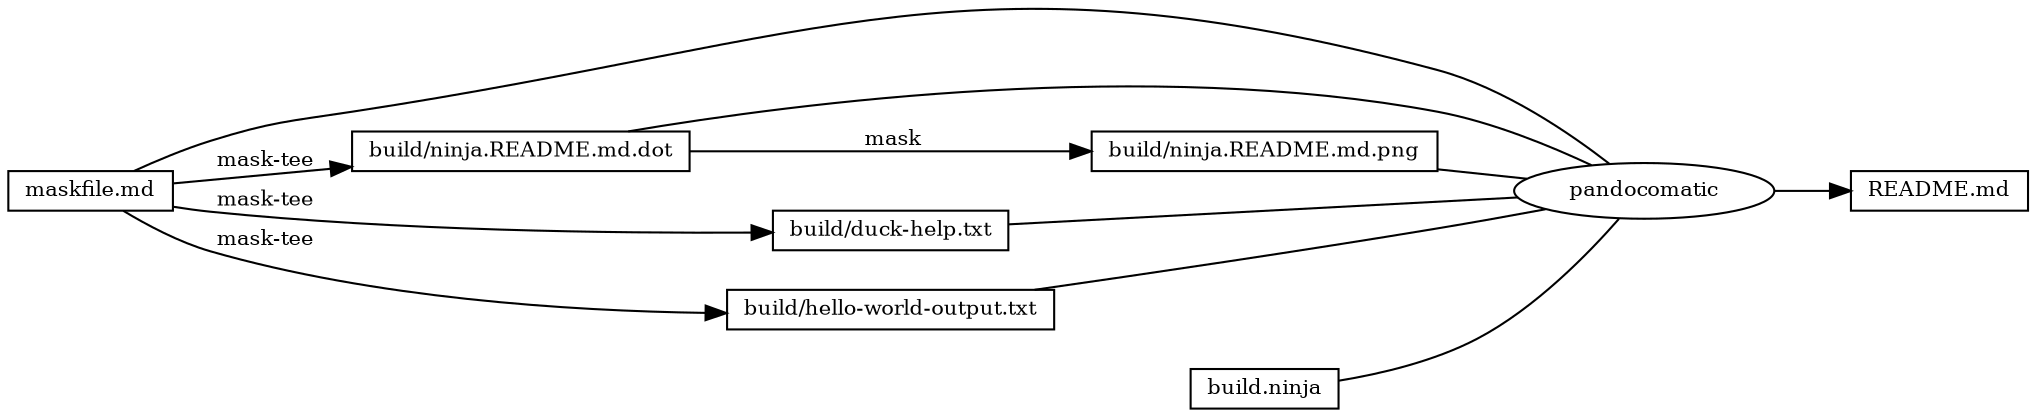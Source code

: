 digraph ninja {
rankdir="LR"
node [fontsize=10, shape=box, height=0.25]
edge [fontsize=10]
"0x7fb26f406bb0" [label="README.md"]
"0x7fb26f406990" [label="pandocomatic", shape=ellipse]
"0x7fb26f406990" -> "0x7fb26f406bb0"
"0x7fb26f406300" -> "0x7fb26f406990" [arrowhead=none]
"0x7fb26f406c70" -> "0x7fb26f406990" [arrowhead=none]
"0x7fb26f406240" -> "0x7fb26f406990" [arrowhead=none]
"0x7fb26f4064f0" -> "0x7fb26f406990" [arrowhead=none]
"0x7fb26f406690" -> "0x7fb26f406990" [arrowhead=none]
"0x7fb26f406880" -> "0x7fb26f406990" [arrowhead=none]
"0x7fb26f406300" [label="maskfile.md"]
"0x7fb26f406c70" [label="build.ninja"]
"0x7fb26f406240" [label="build/ninja.README.md.dot"]
"0x7fb26f406300" -> "0x7fb26f406240" [label=" mask-tee"]
"0x7fb26f4064f0" [label="build/ninja.README.md.png"]
"0x7fb26f406240" -> "0x7fb26f4064f0" [label=" mask"]
"0x7fb26f406690" [label="build/duck-help.txt"]
"0x7fb26f406300" -> "0x7fb26f406690" [label=" mask-tee"]
"0x7fb26f406880" [label="build/hello-world-output.txt"]
"0x7fb26f406300" -> "0x7fb26f406880" [label=" mask-tee"]
}
